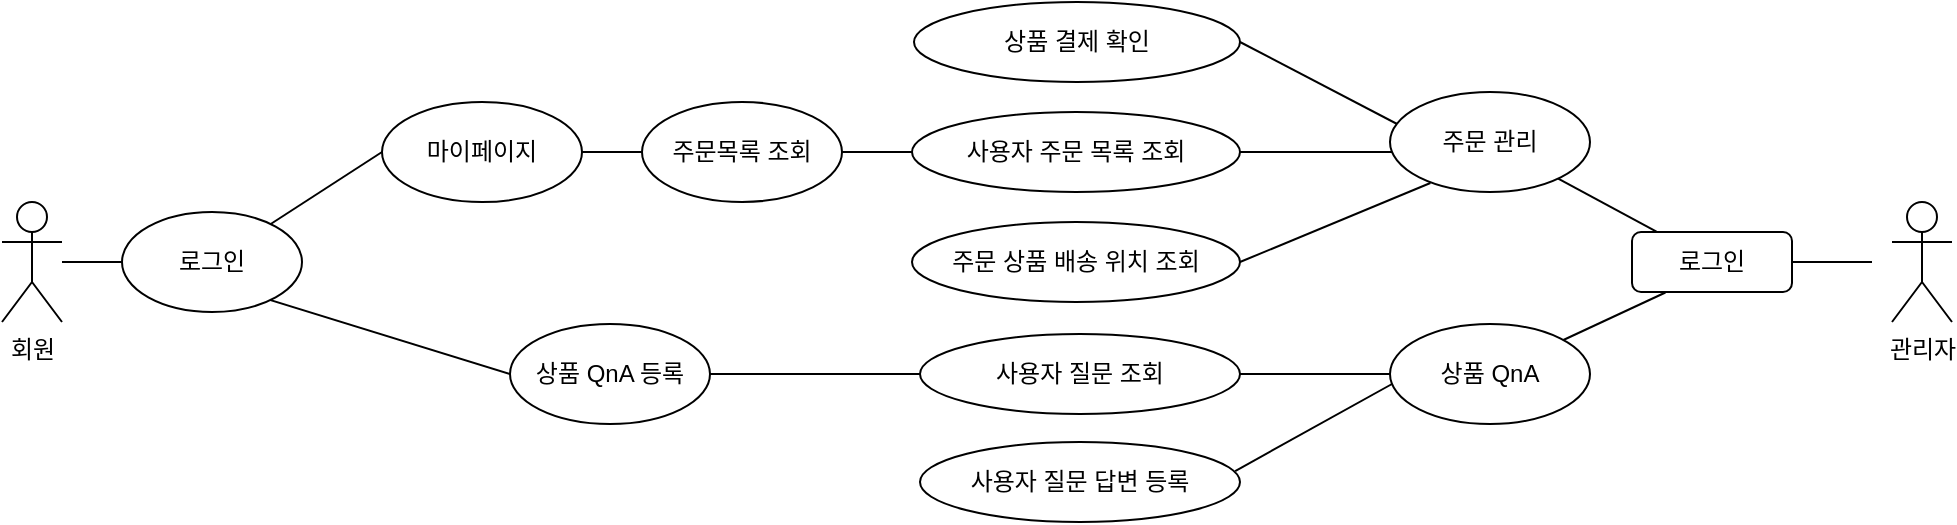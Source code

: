 <mxfile version="18.0.7" type="github">
  <diagram id="-xm97qTAsjV0nIjKaOtx" name="Page-1">
    <mxGraphModel dx="2231" dy="747" grid="1" gridSize="10" guides="1" tooltips="1" connect="1" arrows="1" fold="1" page="1" pageScale="1" pageWidth="827" pageHeight="1169" math="0" shadow="0">
      <root>
        <mxCell id="0" />
        <mxCell id="1" parent="0" />
        <object label="회원" 사용자="" id="_uNj5YCyZalqvablJ5Fr-1">
          <mxCell style="shape=umlActor;verticalLabelPosition=bottom;verticalAlign=top;html=1;outlineConnect=0;" parent="1" vertex="1">
            <mxGeometry x="-150" y="150" width="30" height="60" as="geometry" />
          </mxCell>
        </object>
        <mxCell id="_uNj5YCyZalqvablJ5Fr-2" value="관리자" style="shape=umlActor;verticalLabelPosition=bottom;verticalAlign=top;html=1;outlineConnect=0;" parent="1" vertex="1">
          <mxGeometry x="795" y="150" width="30" height="60" as="geometry" />
        </mxCell>
        <mxCell id="_uNj5YCyZalqvablJ5Fr-38" value="로그인" style="rounded=1;whiteSpace=wrap;html=1;" parent="1" vertex="1">
          <mxGeometry x="665" y="165" width="80" height="30" as="geometry" />
        </mxCell>
        <mxCell id="_uNj5YCyZalqvablJ5Fr-39" value="" style="endArrow=none;html=1;rounded=0;curved=1;exitX=0;exitY=0.25;exitDx=0;exitDy=0;entryX=1;entryY=0.5;entryDx=0;entryDy=0;" parent="1" target="vR31mke_SdYPj3j_IFgN-5" edge="1">
          <mxGeometry width="50" height="50" relative="1" as="geometry">
            <mxPoint x="560" y="117.5" as="sourcePoint" />
            <mxPoint x="500.0" y="85" as="targetPoint" />
          </mxGeometry>
        </mxCell>
        <mxCell id="_uNj5YCyZalqvablJ5Fr-41" value="" style="endArrow=none;html=1;rounded=0;curved=1;exitX=1;exitY=0.5;exitDx=0;exitDy=0;" parent="1" target="vR31mke_SdYPj3j_IFgN-10" edge="1">
          <mxGeometry width="50" height="50" relative="1" as="geometry">
            <mxPoint x="140" y="236" as="sourcePoint" />
            <mxPoint x="289" y="236" as="targetPoint" />
          </mxGeometry>
        </mxCell>
        <mxCell id="_uNj5YCyZalqvablJ5Fr-42" value="" style="endArrow=none;html=1;rounded=0;curved=1;entryX=0;entryY=0.5;entryDx=0;entryDy=0;" parent="1" source="_uNj5YCyZalqvablJ5Fr-1" edge="1">
          <mxGeometry width="50" height="50" relative="1" as="geometry">
            <mxPoint x="-110" y="220" as="sourcePoint" />
            <mxPoint x="-85" y="180.0" as="targetPoint" />
          </mxGeometry>
        </mxCell>
        <mxCell id="_uNj5YCyZalqvablJ5Fr-43" value="" style="endArrow=none;html=1;rounded=0;curved=1;exitX=1;exitY=0.5;exitDx=0;exitDy=0;" parent="1" edge="1">
          <mxGeometry width="50" height="50" relative="1" as="geometry">
            <mxPoint x="140" y="125" as="sourcePoint" />
            <mxPoint x="170" y="125" as="targetPoint" />
          </mxGeometry>
        </mxCell>
        <mxCell id="_uNj5YCyZalqvablJ5Fr-44" value="" style="endArrow=none;html=1;rounded=0;curved=1;exitX=1;exitY=0.5;exitDx=0;exitDy=0;entryX=0;entryY=0.5;entryDx=0;entryDy=0;" parent="1" source="vR31mke_SdYPj3j_IFgN-9" edge="1">
          <mxGeometry width="50" height="50" relative="1" as="geometry">
            <mxPoint x="485.0" y="125" as="sourcePoint" />
            <mxPoint x="545" y="125" as="targetPoint" />
          </mxGeometry>
        </mxCell>
        <mxCell id="_uNj5YCyZalqvablJ5Fr-46" value="" style="endArrow=none;html=1;rounded=0;curved=1;entryX=0;entryY=0.5;entryDx=0;entryDy=0;" parent="1" edge="1">
          <mxGeometry width="50" height="50" relative="1" as="geometry">
            <mxPoint x="-21.818" y="165.0" as="sourcePoint" />
            <mxPoint x="40" y="125" as="targetPoint" />
          </mxGeometry>
        </mxCell>
        <mxCell id="_uNj5YCyZalqvablJ5Fr-47" value="" style="endArrow=none;html=1;rounded=0;curved=1;exitX=0.682;exitY=0.985;exitDx=0;exitDy=0;exitPerimeter=0;entryX=0;entryY=0.5;entryDx=0;entryDy=0;" parent="1" target="vR31mke_SdYPj3j_IFgN-3" edge="1">
          <mxGeometry width="50" height="50" relative="1" as="geometry">
            <mxPoint x="-30.44" y="194.55" as="sourcePoint" />
            <mxPoint x="40.6" y="232.13" as="targetPoint" />
          </mxGeometry>
        </mxCell>
        <mxCell id="_uNj5YCyZalqvablJ5Fr-49" value="" style="endArrow=none;html=1;rounded=0;curved=1;exitX=1;exitY=0.5;exitDx=0;exitDy=0;entryX=0.202;entryY=0.91;entryDx=0;entryDy=0;entryPerimeter=0;" parent="1" source="vR31mke_SdYPj3j_IFgN-7" target="vR31mke_SdYPj3j_IFgN-15" edge="1">
          <mxGeometry width="50" height="50" relative="1" as="geometry">
            <mxPoint x="485.0" y="165.0" as="sourcePoint" />
            <mxPoint x="582.6" y="139.61" as="targetPoint" />
          </mxGeometry>
        </mxCell>
        <mxCell id="_uNj5YCyZalqvablJ5Fr-50" value="" style="endArrow=none;html=1;rounded=0;curved=1;exitX=1;exitY=0.5;exitDx=0;exitDy=0;entryX=0;entryY=0.5;entryDx=0;entryDy=0;" parent="1" source="vR31mke_SdYPj3j_IFgN-10" edge="1">
          <mxGeometry width="50" height="50" relative="1" as="geometry">
            <mxPoint x="485" y="236" as="sourcePoint" />
            <mxPoint x="545" y="236" as="targetPoint" />
          </mxGeometry>
        </mxCell>
        <mxCell id="_uNj5YCyZalqvablJ5Fr-51" value="" style="endArrow=none;html=1;rounded=0;curved=1;exitX=0.985;exitY=0.363;exitDx=0;exitDy=0;exitPerimeter=0;" parent="1" source="vR31mke_SdYPj3j_IFgN-11" edge="1">
          <mxGeometry width="50" height="50" relative="1" as="geometry">
            <mxPoint x="485" y="276" as="sourcePoint" />
            <mxPoint x="545" y="241" as="targetPoint" />
          </mxGeometry>
        </mxCell>
        <mxCell id="_uNj5YCyZalqvablJ5Fr-53" value="" style="endArrow=none;html=1;rounded=0;curved=1;entryX=0.153;entryY=-0.007;entryDx=0;entryDy=0;entryPerimeter=0;" parent="1" source="vR31mke_SdYPj3j_IFgN-15" target="_uNj5YCyZalqvablJ5Fr-38" edge="1">
          <mxGeometry width="50" height="50" relative="1" as="geometry">
            <mxPoint x="645" y="125" as="sourcePoint" />
            <mxPoint x="755" y="260" as="targetPoint" />
          </mxGeometry>
        </mxCell>
        <mxCell id="_uNj5YCyZalqvablJ5Fr-54" value="" style="endArrow=none;html=1;rounded=0;curved=1;entryX=0.209;entryY=1.008;entryDx=0;entryDy=0;entryPerimeter=0;" parent="1" source="vR31mke_SdYPj3j_IFgN-16" target="_uNj5YCyZalqvablJ5Fr-38" edge="1">
          <mxGeometry width="50" height="50" relative="1" as="geometry">
            <mxPoint x="645" y="236" as="sourcePoint" />
            <mxPoint x="685" y="220" as="targetPoint" />
          </mxGeometry>
        </mxCell>
        <mxCell id="_uNj5YCyZalqvablJ5Fr-55" value="" style="endArrow=none;html=1;rounded=0;curved=1;exitX=1;exitY=0.5;exitDx=0;exitDy=0;" parent="1" source="_uNj5YCyZalqvablJ5Fr-38" edge="1">
          <mxGeometry width="50" height="50" relative="1" as="geometry">
            <mxPoint x="735" y="205" as="sourcePoint" />
            <mxPoint x="785" y="180" as="targetPoint" />
          </mxGeometry>
        </mxCell>
        <mxCell id="vR31mke_SdYPj3j_IFgN-1" value="로그인" style="ellipse;whiteSpace=wrap;html=1;" vertex="1" parent="1">
          <mxGeometry x="-90" y="155" width="90" height="50" as="geometry" />
        </mxCell>
        <mxCell id="vR31mke_SdYPj3j_IFgN-2" value="마이페이지" style="ellipse;whiteSpace=wrap;html=1;" vertex="1" parent="1">
          <mxGeometry x="40" y="100" width="100" height="50" as="geometry" />
        </mxCell>
        <mxCell id="vR31mke_SdYPj3j_IFgN-3" value="상품 QnA 등록" style="ellipse;whiteSpace=wrap;html=1;" vertex="1" parent="1">
          <mxGeometry x="104" y="211" width="100" height="50" as="geometry" />
        </mxCell>
        <mxCell id="vR31mke_SdYPj3j_IFgN-4" value="주문목록 조회" style="ellipse;whiteSpace=wrap;html=1;" vertex="1" parent="1">
          <mxGeometry x="170" y="100" width="100" height="50" as="geometry" />
        </mxCell>
        <mxCell id="vR31mke_SdYPj3j_IFgN-5" value="상품 결제 확인" style="ellipse;whiteSpace=wrap;html=1;" vertex="1" parent="1">
          <mxGeometry x="306" y="50" width="163" height="40" as="geometry" />
        </mxCell>
        <mxCell id="vR31mke_SdYPj3j_IFgN-7" value="주문 상품 배송 위치 조회" style="ellipse;whiteSpace=wrap;html=1;" vertex="1" parent="1">
          <mxGeometry x="305" y="160" width="164" height="40" as="geometry" />
        </mxCell>
        <mxCell id="vR31mke_SdYPj3j_IFgN-9" value="사용자 주문 목록 조회" style="ellipse;whiteSpace=wrap;html=1;" vertex="1" parent="1">
          <mxGeometry x="305" y="105" width="164" height="40" as="geometry" />
        </mxCell>
        <mxCell id="vR31mke_SdYPj3j_IFgN-10" value="사용자 질문 조회" style="ellipse;whiteSpace=wrap;html=1;" vertex="1" parent="1">
          <mxGeometry x="309" y="216" width="160" height="40" as="geometry" />
        </mxCell>
        <mxCell id="vR31mke_SdYPj3j_IFgN-11" value="사용자 질문 답변 등록" style="ellipse;whiteSpace=wrap;html=1;" vertex="1" parent="1">
          <mxGeometry x="309" y="270" width="160" height="40" as="geometry" />
        </mxCell>
        <mxCell id="vR31mke_SdYPj3j_IFgN-14" value="" style="endArrow=none;html=1;rounded=0;curved=1;exitX=1;exitY=0.5;exitDx=0;exitDy=0;entryX=0;entryY=0.5;entryDx=0;entryDy=0;" edge="1" parent="1" source="vR31mke_SdYPj3j_IFgN-4" target="vR31mke_SdYPj3j_IFgN-9">
          <mxGeometry width="50" height="50" relative="1" as="geometry">
            <mxPoint x="286" y="125" as="sourcePoint" />
            <mxPoint x="396" y="149.43" as="targetPoint" />
          </mxGeometry>
        </mxCell>
        <mxCell id="vR31mke_SdYPj3j_IFgN-15" value="주문 관리" style="ellipse;whiteSpace=wrap;html=1;" vertex="1" parent="1">
          <mxGeometry x="544" y="95" width="100" height="50" as="geometry" />
        </mxCell>
        <mxCell id="vR31mke_SdYPj3j_IFgN-16" value="상품 QnA" style="ellipse;whiteSpace=wrap;html=1;" vertex="1" parent="1">
          <mxGeometry x="544" y="211" width="100" height="50" as="geometry" />
        </mxCell>
      </root>
    </mxGraphModel>
  </diagram>
</mxfile>
